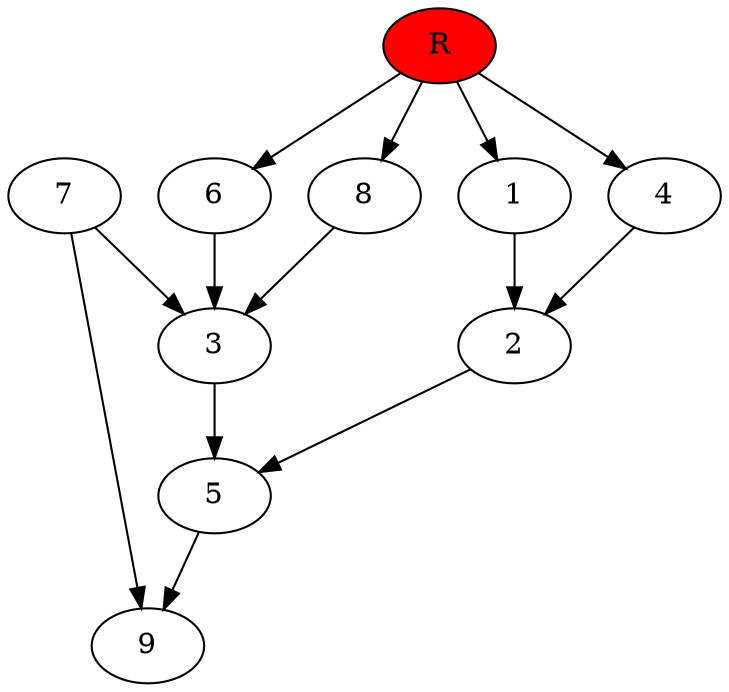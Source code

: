 digraph prb20649 {
	1
	2
	3
	4
	5
	6
	7
	8
	R [fillcolor="#ff0000" style=filled]
	1 -> 2
	2 -> 5
	3 -> 5
	4 -> 2
	5 -> 9
	6 -> 3
	7 -> 3
	7 -> 9
	8 -> 3
	R -> 1
	R -> 4
	R -> 6
	R -> 8
}
